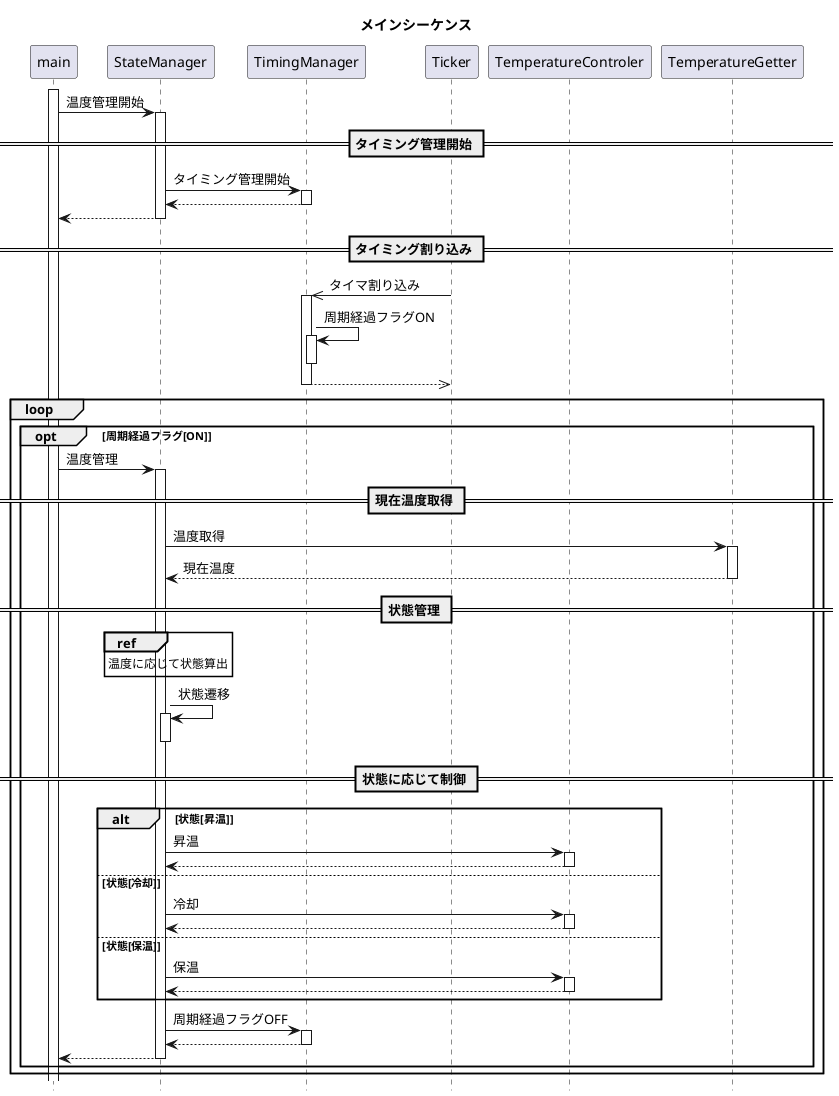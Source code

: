 @startuml

hide footbox

title メインシーケンス


participant "main" as FuncMain
participant "StateManager" as ClassStateManager
participant "TimingManager" as ClassTimingManager
participant "Ticker" as ClassTicker
participant "TemperatureControler" as ClassTemperatureControler
participant "TemperatureGetter" as ClassTemperatureGetter

activate FuncMain

FuncMain -> ClassStateManager : 温度管理開始
  activate ClassStateManager

== タイミング管理開始 ==
ClassStateManager -> ClassTimingManager : タイミング管理開始
  activate ClassTimingManager
ClassStateManager <-- ClassTimingManager
  deactivate ClassTimingManager

FuncMain <-- ClassStateManager
  deactivate ClassStateManager

== タイミング割り込み ==
ClassTimingManager <<- ClassTicker : タイマ割り込み
  activate ClassTimingManager
ClassTimingManager -> ClassTimingManager : 周期経過フラグON
  activate ClassTimingManager
  deactivate ClassTimingManager
ClassTimingManager -->> ClassTicker
  deactivate ClassTimingManager

loop
  opt 周期経過フラグ[ON]
  FuncMain -> ClassStateManager : 温度管理
    activate ClassStateManager
    == 現在温度取得 ==
    ClassStateManager -> ClassTemperatureGetter : 温度取得
      activate ClassTemperatureGetter
    ClassStateManager <-- ClassTemperatureGetter : 現在温度
      deactivate ClassTemperatureGetter

    == 状態管理 ==
    ref over ClassStateManager : 温度に応じて状態算出

    ClassStateManager -> ClassStateManager : 状態遷移
      activate ClassStateManager
      deactivate ClassStateManager

    == 状態に応じて制御 ==
    alt 状態[昇温]
      ClassStateManager -> ClassTemperatureControler : 昇温
        activate ClassTemperatureControler
      ClassStateManager <-- ClassTemperatureControler
        deactivate ClassTemperatureControler
    else 状態[冷却]
      ClassStateManager -> ClassTemperatureControler : 冷却
        activate ClassTemperatureControler
      ClassStateManager <-- ClassTemperatureControler
        deactivate ClassTemperatureControler
    else 状態[保温]
      ClassStateManager -> ClassTemperatureControler : 保温
        activate ClassTemperatureControler
      ClassStateManager <-- ClassTemperatureControler
        deactivate ClassTemperatureControler
    end
    ClassStateManager -> ClassTimingManager :  周期経過フラグOFF
      activate ClassTimingManager
    ClassStateManager <-- ClassTimingManager
      deactivate ClassTimingManager

    FuncMain <-- ClassStateManager
      deactivate ClassStateManager
  end
end
@enduml
